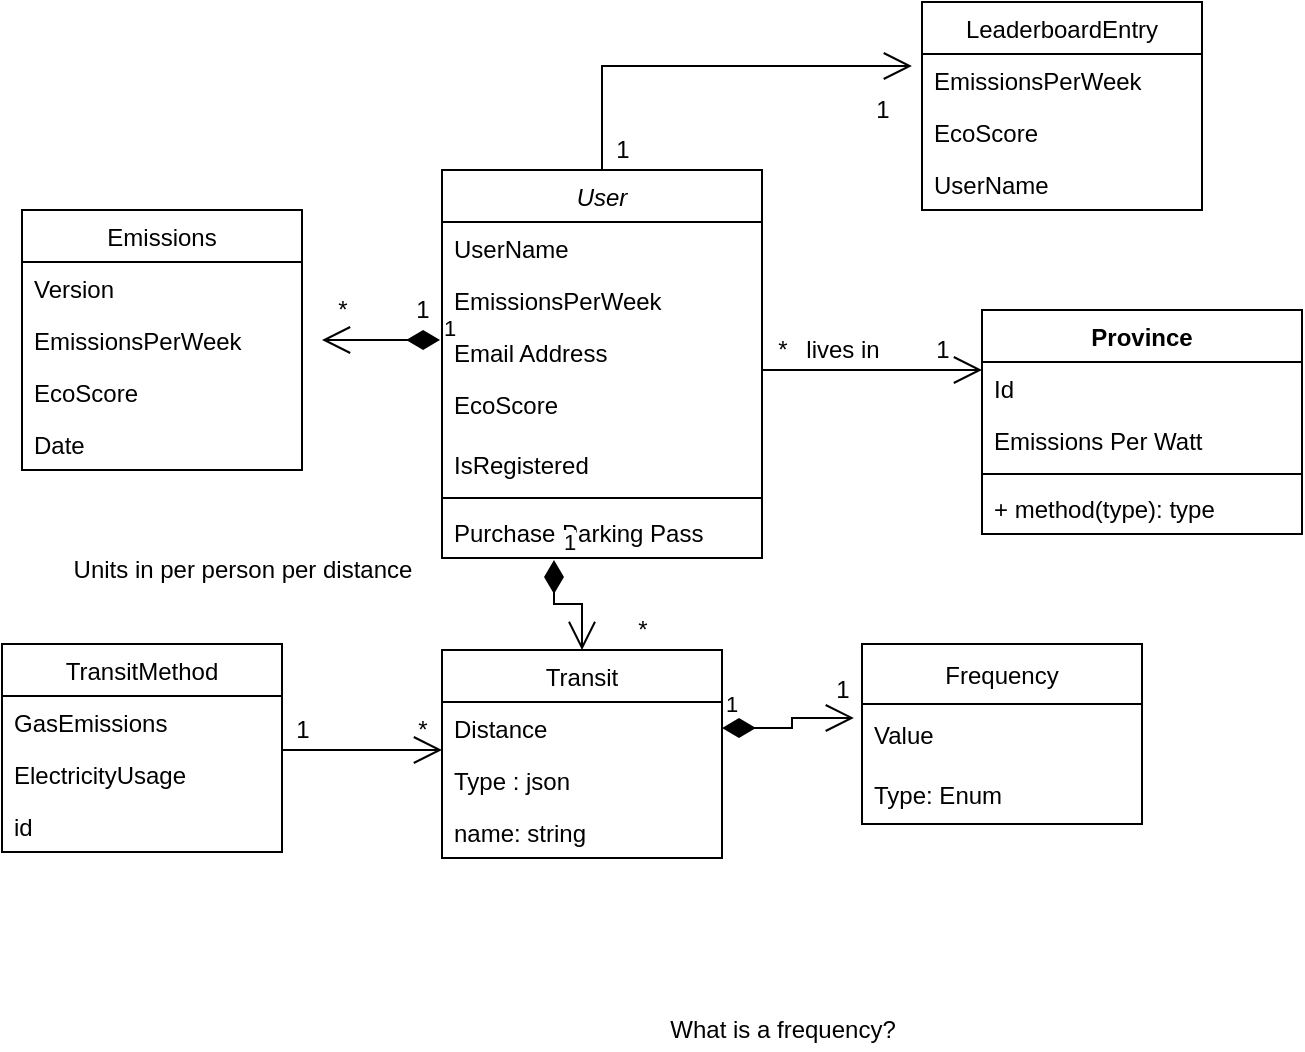 <mxfile version="15.5.2" type="github">
  <diagram id="C5RBs43oDa-KdzZeNtuy" name="Page-1">
    <mxGraphModel dx="1038" dy="572" grid="1" gridSize="10" guides="1" tooltips="1" connect="1" arrows="1" fold="1" page="1" pageScale="1" pageWidth="827" pageHeight="1169" math="0" shadow="0">
      <root>
        <mxCell id="WIyWlLk6GJQsqaUBKTNV-0" />
        <mxCell id="WIyWlLk6GJQsqaUBKTNV-1" parent="WIyWlLk6GJQsqaUBKTNV-0" />
        <mxCell id="zkfFHV4jXpPFQw0GAbJ--0" value="User" style="swimlane;fontStyle=2;align=center;verticalAlign=top;childLayout=stackLayout;horizontal=1;startSize=26;horizontalStack=0;resizeParent=1;resizeLast=0;collapsible=1;marginBottom=0;rounded=0;shadow=0;strokeWidth=1;" parent="WIyWlLk6GJQsqaUBKTNV-1" vertex="1">
          <mxGeometry x="220" y="120" width="160" height="194" as="geometry">
            <mxRectangle x="230" y="140" width="160" height="26" as="alternateBounds" />
          </mxGeometry>
        </mxCell>
        <mxCell id="zkfFHV4jXpPFQw0GAbJ--1" value="UserName" style="text;align=left;verticalAlign=top;spacingLeft=4;spacingRight=4;overflow=hidden;rotatable=0;points=[[0,0.5],[1,0.5]];portConstraint=eastwest;" parent="zkfFHV4jXpPFQw0GAbJ--0" vertex="1">
          <mxGeometry y="26" width="160" height="26" as="geometry" />
        </mxCell>
        <mxCell id="zkfFHV4jXpPFQw0GAbJ--2" value="EmissionsPerWeek" style="text;align=left;verticalAlign=top;spacingLeft=4;spacingRight=4;overflow=hidden;rotatable=0;points=[[0,0.5],[1,0.5]];portConstraint=eastwest;rounded=0;shadow=0;html=0;" parent="zkfFHV4jXpPFQw0GAbJ--0" vertex="1">
          <mxGeometry y="52" width="160" height="26" as="geometry" />
        </mxCell>
        <mxCell id="zkfFHV4jXpPFQw0GAbJ--3" value="Email Address" style="text;align=left;verticalAlign=top;spacingLeft=4;spacingRight=4;overflow=hidden;rotatable=0;points=[[0,0.5],[1,0.5]];portConstraint=eastwest;rounded=0;shadow=0;html=0;" parent="zkfFHV4jXpPFQw0GAbJ--0" vertex="1">
          <mxGeometry y="78" width="160" height="26" as="geometry" />
        </mxCell>
        <mxCell id="btw-yBy6Ns0sRc_u3H-1-38" value="EcoScore" style="text;align=left;verticalAlign=top;spacingLeft=4;spacingRight=4;overflow=hidden;rotatable=0;points=[[0,0.5],[1,0.5]];portConstraint=eastwest;rounded=0;shadow=0;html=0;" parent="zkfFHV4jXpPFQw0GAbJ--0" vertex="1">
          <mxGeometry y="104" width="160" height="30" as="geometry" />
        </mxCell>
        <mxCell id="btw-yBy6Ns0sRc_u3H-1-47" value="IsRegistered" style="text;align=left;verticalAlign=top;spacingLeft=4;spacingRight=4;overflow=hidden;rotatable=0;points=[[0,0.5],[1,0.5]];portConstraint=eastwest;rounded=0;shadow=0;html=0;" parent="zkfFHV4jXpPFQw0GAbJ--0" vertex="1">
          <mxGeometry y="134" width="160" height="26" as="geometry" />
        </mxCell>
        <mxCell id="zkfFHV4jXpPFQw0GAbJ--4" value="" style="line;html=1;strokeWidth=1;align=left;verticalAlign=middle;spacingTop=-1;spacingLeft=3;spacingRight=3;rotatable=0;labelPosition=right;points=[];portConstraint=eastwest;" parent="zkfFHV4jXpPFQw0GAbJ--0" vertex="1">
          <mxGeometry y="160" width="160" height="8" as="geometry" />
        </mxCell>
        <mxCell id="zkfFHV4jXpPFQw0GAbJ--5" value="Purchase Parking Pass" style="text;align=left;verticalAlign=top;spacingLeft=4;spacingRight=4;overflow=hidden;rotatable=0;points=[[0,0.5],[1,0.5]];portConstraint=eastwest;" parent="zkfFHV4jXpPFQw0GAbJ--0" vertex="1">
          <mxGeometry y="168" width="160" height="26" as="geometry" />
        </mxCell>
        <mxCell id="btw-yBy6Ns0sRc_u3H-1-6" value="Transit" style="swimlane;fontStyle=0;childLayout=stackLayout;horizontal=1;startSize=26;fillColor=none;horizontalStack=0;resizeParent=1;resizeParentMax=0;resizeLast=0;collapsible=1;marginBottom=0;" parent="WIyWlLk6GJQsqaUBKTNV-1" vertex="1">
          <mxGeometry x="220" y="360" width="140" height="104" as="geometry" />
        </mxCell>
        <mxCell id="btw-yBy6Ns0sRc_u3H-1-8" value="Distance" style="text;strokeColor=none;fillColor=none;align=left;verticalAlign=top;spacingLeft=4;spacingRight=4;overflow=hidden;rotatable=0;points=[[0,0.5],[1,0.5]];portConstraint=eastwest;" parent="btw-yBy6Ns0sRc_u3H-1-6" vertex="1">
          <mxGeometry y="26" width="140" height="26" as="geometry" />
        </mxCell>
        <mxCell id="O039nwb2ek_gguPQst8W-0" value="Type : json" style="text;strokeColor=none;fillColor=none;align=left;verticalAlign=top;spacingLeft=4;spacingRight=4;overflow=hidden;rotatable=0;points=[[0,0.5],[1,0.5]];portConstraint=eastwest;" parent="btw-yBy6Ns0sRc_u3H-1-6" vertex="1">
          <mxGeometry y="52" width="140" height="26" as="geometry" />
        </mxCell>
        <mxCell id="hwa-c6ww7SQmqR4LavUR-14" value="name: string" style="text;strokeColor=none;fillColor=none;align=left;verticalAlign=top;spacingLeft=4;spacingRight=4;overflow=hidden;rotatable=0;points=[[0,0.5],[1,0.5]];portConstraint=eastwest;" vertex="1" parent="btw-yBy6Ns0sRc_u3H-1-6">
          <mxGeometry y="78" width="140" height="26" as="geometry" />
        </mxCell>
        <mxCell id="btw-yBy6Ns0sRc_u3H-1-13" value="TransitMethod" style="swimlane;fontStyle=0;childLayout=stackLayout;horizontal=1;startSize=26;fillColor=none;horizontalStack=0;resizeParent=1;resizeParentMax=0;resizeLast=0;collapsible=1;marginBottom=0;" parent="WIyWlLk6GJQsqaUBKTNV-1" vertex="1">
          <mxGeometry y="357" width="140" height="104" as="geometry" />
        </mxCell>
        <mxCell id="btw-yBy6Ns0sRc_u3H-1-14" value="GasEmissions" style="text;strokeColor=none;fillColor=none;align=left;verticalAlign=top;spacingLeft=4;spacingRight=4;overflow=hidden;rotatable=0;points=[[0,0.5],[1,0.5]];portConstraint=eastwest;" parent="btw-yBy6Ns0sRc_u3H-1-13" vertex="1">
          <mxGeometry y="26" width="140" height="26" as="geometry" />
        </mxCell>
        <mxCell id="btw-yBy6Ns0sRc_u3H-1-15" value="ElectricityUsage" style="text;strokeColor=none;fillColor=none;align=left;verticalAlign=top;spacingLeft=4;spacingRight=4;overflow=hidden;rotatable=0;points=[[0,0.5],[1,0.5]];portConstraint=eastwest;" parent="btw-yBy6Ns0sRc_u3H-1-13" vertex="1">
          <mxGeometry y="52" width="140" height="26" as="geometry" />
        </mxCell>
        <mxCell id="btw-yBy6Ns0sRc_u3H-1-16" value="id" style="text;strokeColor=none;fillColor=none;align=left;verticalAlign=top;spacingLeft=4;spacingRight=4;overflow=hidden;rotatable=0;points=[[0,0.5],[1,0.5]];portConstraint=eastwest;" parent="btw-yBy6Ns0sRc_u3H-1-13" vertex="1">
          <mxGeometry y="78" width="140" height="26" as="geometry" />
        </mxCell>
        <mxCell id="btw-yBy6Ns0sRc_u3H-1-24" value="" style="endArrow=open;endFill=1;endSize=12;html=1;rounded=0;" parent="WIyWlLk6GJQsqaUBKTNV-1" edge="1">
          <mxGeometry width="160" relative="1" as="geometry">
            <mxPoint x="140" y="410" as="sourcePoint" />
            <mxPoint x="220" y="410" as="targetPoint" />
          </mxGeometry>
        </mxCell>
        <mxCell id="btw-yBy6Ns0sRc_u3H-1-26" value="Units in per person per distance" style="text;html=1;align=center;verticalAlign=middle;resizable=0;points=[];autosize=1;strokeColor=none;fillColor=none;" parent="WIyWlLk6GJQsqaUBKTNV-1" vertex="1">
          <mxGeometry x="30" y="310" width="180" height="20" as="geometry" />
        </mxCell>
        <mxCell id="btw-yBy6Ns0sRc_u3H-1-28" value="*" style="text;html=1;align=center;verticalAlign=middle;resizable=0;points=[];autosize=1;strokeColor=none;fillColor=none;" parent="WIyWlLk6GJQsqaUBKTNV-1" vertex="1">
          <mxGeometry x="310" y="340" width="20" height="20" as="geometry" />
        </mxCell>
        <mxCell id="btw-yBy6Ns0sRc_u3H-1-29" value="Province" style="swimlane;fontStyle=1;align=center;verticalAlign=top;childLayout=stackLayout;horizontal=1;startSize=26;horizontalStack=0;resizeParent=1;resizeParentMax=0;resizeLast=0;collapsible=1;marginBottom=0;" parent="WIyWlLk6GJQsqaUBKTNV-1" vertex="1">
          <mxGeometry x="490" y="190" width="160" height="112" as="geometry" />
        </mxCell>
        <mxCell id="btw-yBy6Ns0sRc_u3H-1-30" value="Id" style="text;strokeColor=none;fillColor=none;align=left;verticalAlign=top;spacingLeft=4;spacingRight=4;overflow=hidden;rotatable=0;points=[[0,0.5],[1,0.5]];portConstraint=eastwest;" parent="btw-yBy6Ns0sRc_u3H-1-29" vertex="1">
          <mxGeometry y="26" width="160" height="26" as="geometry" />
        </mxCell>
        <mxCell id="btw-yBy6Ns0sRc_u3H-1-48" value="Emissions Per Watt" style="text;strokeColor=none;fillColor=none;align=left;verticalAlign=top;spacingLeft=4;spacingRight=4;overflow=hidden;rotatable=0;points=[[0,0.5],[1,0.5]];portConstraint=eastwest;" parent="btw-yBy6Ns0sRc_u3H-1-29" vertex="1">
          <mxGeometry y="52" width="160" height="26" as="geometry" />
        </mxCell>
        <mxCell id="btw-yBy6Ns0sRc_u3H-1-31" value="" style="line;strokeWidth=1;fillColor=none;align=left;verticalAlign=middle;spacingTop=-1;spacingLeft=3;spacingRight=3;rotatable=0;labelPosition=right;points=[];portConstraint=eastwest;" parent="btw-yBy6Ns0sRc_u3H-1-29" vertex="1">
          <mxGeometry y="78" width="160" height="8" as="geometry" />
        </mxCell>
        <mxCell id="btw-yBy6Ns0sRc_u3H-1-32" value="+ method(type): type" style="text;strokeColor=none;fillColor=none;align=left;verticalAlign=top;spacingLeft=4;spacingRight=4;overflow=hidden;rotatable=0;points=[[0,0.5],[1,0.5]];portConstraint=eastwest;" parent="btw-yBy6Ns0sRc_u3H-1-29" vertex="1">
          <mxGeometry y="86" width="160" height="26" as="geometry" />
        </mxCell>
        <mxCell id="btw-yBy6Ns0sRc_u3H-1-34" value="1" style="endArrow=open;html=1;endSize=12;startArrow=diamondThin;startSize=14;startFill=1;edgeStyle=orthogonalEdgeStyle;align=left;verticalAlign=bottom;rounded=0;exitX=0.35;exitY=1.038;exitDx=0;exitDy=0;exitPerimeter=0;entryX=0.5;entryY=0;entryDx=0;entryDy=0;" parent="WIyWlLk6GJQsqaUBKTNV-1" source="zkfFHV4jXpPFQw0GAbJ--5" target="btw-yBy6Ns0sRc_u3H-1-6" edge="1">
          <mxGeometry x="-1" y="3" relative="1" as="geometry">
            <mxPoint x="250" y="300" as="sourcePoint" />
            <mxPoint x="410" y="300" as="targetPoint" />
          </mxGeometry>
        </mxCell>
        <mxCell id="btw-yBy6Ns0sRc_u3H-1-39" value="Emissions" style="swimlane;fontStyle=0;childLayout=stackLayout;horizontal=1;startSize=26;fillColor=none;horizontalStack=0;resizeParent=1;resizeParentMax=0;resizeLast=0;collapsible=1;marginBottom=0;" parent="WIyWlLk6GJQsqaUBKTNV-1" vertex="1">
          <mxGeometry x="10" y="140" width="140" height="130" as="geometry" />
        </mxCell>
        <mxCell id="btw-yBy6Ns0sRc_u3H-1-40" value="Version" style="text;strokeColor=none;fillColor=none;align=left;verticalAlign=top;spacingLeft=4;spacingRight=4;overflow=hidden;rotatable=0;points=[[0,0.5],[1,0.5]];portConstraint=eastwest;" parent="btw-yBy6Ns0sRc_u3H-1-39" vertex="1">
          <mxGeometry y="26" width="140" height="26" as="geometry" />
        </mxCell>
        <mxCell id="btw-yBy6Ns0sRc_u3H-1-41" value="EmissionsPerWeek" style="text;strokeColor=none;fillColor=none;align=left;verticalAlign=top;spacingLeft=4;spacingRight=4;overflow=hidden;rotatable=0;points=[[0,0.5],[1,0.5]];portConstraint=eastwest;" parent="btw-yBy6Ns0sRc_u3H-1-39" vertex="1">
          <mxGeometry y="52" width="140" height="26" as="geometry" />
        </mxCell>
        <mxCell id="btw-yBy6Ns0sRc_u3H-1-42" value="EcoScore" style="text;strokeColor=none;fillColor=none;align=left;verticalAlign=top;spacingLeft=4;spacingRight=4;overflow=hidden;rotatable=0;points=[[0,0.5],[1,0.5]];portConstraint=eastwest;" parent="btw-yBy6Ns0sRc_u3H-1-39" vertex="1">
          <mxGeometry y="78" width="140" height="26" as="geometry" />
        </mxCell>
        <mxCell id="btw-yBy6Ns0sRc_u3H-1-44" value="Date" style="text;strokeColor=none;fillColor=none;align=left;verticalAlign=top;spacingLeft=4;spacingRight=4;overflow=hidden;rotatable=0;points=[[0,0.5],[1,0.5]];portConstraint=eastwest;" parent="btw-yBy6Ns0sRc_u3H-1-39" vertex="1">
          <mxGeometry y="104" width="140" height="26" as="geometry" />
        </mxCell>
        <mxCell id="btw-yBy6Ns0sRc_u3H-1-45" value="1" style="endArrow=open;html=1;endSize=12;startArrow=diamondThin;startSize=14;startFill=1;edgeStyle=orthogonalEdgeStyle;align=left;verticalAlign=bottom;rounded=0;exitX=-0.006;exitY=0.269;exitDx=0;exitDy=0;exitPerimeter=0;" parent="WIyWlLk6GJQsqaUBKTNV-1" source="zkfFHV4jXpPFQw0GAbJ--3" edge="1">
          <mxGeometry x="-1" y="3" relative="1" as="geometry">
            <mxPoint x="160" y="90" as="sourcePoint" />
            <mxPoint x="160" y="205" as="targetPoint" />
          </mxGeometry>
        </mxCell>
        <mxCell id="btw-yBy6Ns0sRc_u3H-1-49" value="" style="endArrow=open;endFill=1;endSize=12;html=1;rounded=0;" parent="WIyWlLk6GJQsqaUBKTNV-1" edge="1">
          <mxGeometry width="160" relative="1" as="geometry">
            <mxPoint x="380" y="220" as="sourcePoint" />
            <mxPoint x="490" y="220" as="targetPoint" />
          </mxGeometry>
        </mxCell>
        <mxCell id="btw-yBy6Ns0sRc_u3H-1-50" value="*" style="text;html=1;align=center;verticalAlign=middle;resizable=0;points=[];autosize=1;strokeColor=none;fillColor=none;" parent="WIyWlLk6GJQsqaUBKTNV-1" vertex="1">
          <mxGeometry x="380" y="200" width="20" height="20" as="geometry" />
        </mxCell>
        <mxCell id="btw-yBy6Ns0sRc_u3H-1-51" value="1" style="text;html=1;align=center;verticalAlign=middle;resizable=0;points=[];autosize=1;strokeColor=none;fillColor=none;" parent="WIyWlLk6GJQsqaUBKTNV-1" vertex="1">
          <mxGeometry x="460" y="200" width="20" height="20" as="geometry" />
        </mxCell>
        <mxCell id="btw-yBy6Ns0sRc_u3H-1-53" value="lives in" style="text;html=1;align=center;verticalAlign=middle;resizable=0;points=[];autosize=1;strokeColor=none;fillColor=none;" parent="WIyWlLk6GJQsqaUBKTNV-1" vertex="1">
          <mxGeometry x="395" y="200" width="50" height="20" as="geometry" />
        </mxCell>
        <mxCell id="btw-yBy6Ns0sRc_u3H-1-59" value="LeaderboardEntry" style="swimlane;fontStyle=0;childLayout=stackLayout;horizontal=1;startSize=26;fillColor=none;horizontalStack=0;resizeParent=1;resizeParentMax=0;resizeLast=0;collapsible=1;marginBottom=0;" parent="WIyWlLk6GJQsqaUBKTNV-1" vertex="1">
          <mxGeometry x="460" y="36" width="140" height="104" as="geometry" />
        </mxCell>
        <mxCell id="btw-yBy6Ns0sRc_u3H-1-60" value="EmissionsPerWeek" style="text;strokeColor=none;fillColor=none;align=left;verticalAlign=top;spacingLeft=4;spacingRight=4;overflow=hidden;rotatable=0;points=[[0,0.5],[1,0.5]];portConstraint=eastwest;" parent="btw-yBy6Ns0sRc_u3H-1-59" vertex="1">
          <mxGeometry y="26" width="140" height="26" as="geometry" />
        </mxCell>
        <mxCell id="btw-yBy6Ns0sRc_u3H-1-61" value="EcoScore" style="text;strokeColor=none;fillColor=none;align=left;verticalAlign=top;spacingLeft=4;spacingRight=4;overflow=hidden;rotatable=0;points=[[0,0.5],[1,0.5]];portConstraint=eastwest;" parent="btw-yBy6Ns0sRc_u3H-1-59" vertex="1">
          <mxGeometry y="52" width="140" height="26" as="geometry" />
        </mxCell>
        <mxCell id="btw-yBy6Ns0sRc_u3H-1-62" value="UserName" style="text;strokeColor=none;fillColor=none;align=left;verticalAlign=top;spacingLeft=4;spacingRight=4;overflow=hidden;rotatable=0;points=[[0,0.5],[1,0.5]];portConstraint=eastwest;" parent="btw-yBy6Ns0sRc_u3H-1-59" vertex="1">
          <mxGeometry y="78" width="140" height="26" as="geometry" />
        </mxCell>
        <mxCell id="btw-yBy6Ns0sRc_u3H-1-63" value="" style="endArrow=open;endFill=1;endSize=12;html=1;rounded=0;exitX=0.5;exitY=0;exitDx=0;exitDy=0;entryX=-0.036;entryY=0.231;entryDx=0;entryDy=0;entryPerimeter=0;" parent="WIyWlLk6GJQsqaUBKTNV-1" source="zkfFHV4jXpPFQw0GAbJ--0" target="btw-yBy6Ns0sRc_u3H-1-60" edge="1">
          <mxGeometry width="160" relative="1" as="geometry">
            <mxPoint x="260" y="60" as="sourcePoint" />
            <mxPoint x="420" y="60" as="targetPoint" />
            <Array as="points">
              <mxPoint x="300" y="68" />
            </Array>
          </mxGeometry>
        </mxCell>
        <mxCell id="btw-yBy6Ns0sRc_u3H-1-64" value="1" style="text;html=1;align=center;verticalAlign=middle;resizable=0;points=[];autosize=1;strokeColor=none;fillColor=none;" parent="WIyWlLk6GJQsqaUBKTNV-1" vertex="1">
          <mxGeometry x="430" y="80" width="20" height="20" as="geometry" />
        </mxCell>
        <mxCell id="btw-yBy6Ns0sRc_u3H-1-65" value="1" style="text;html=1;align=center;verticalAlign=middle;resizable=0;points=[];autosize=1;strokeColor=none;fillColor=none;" parent="WIyWlLk6GJQsqaUBKTNV-1" vertex="1">
          <mxGeometry x="300" y="100" width="20" height="20" as="geometry" />
        </mxCell>
        <mxCell id="hwa-c6ww7SQmqR4LavUR-0" value="1" style="text;html=1;align=center;verticalAlign=middle;resizable=0;points=[];autosize=1;strokeColor=none;fillColor=none;" vertex="1" parent="WIyWlLk6GJQsqaUBKTNV-1">
          <mxGeometry x="200" y="180" width="20" height="20" as="geometry" />
        </mxCell>
        <mxCell id="hwa-c6ww7SQmqR4LavUR-1" value="*" style="text;html=1;align=center;verticalAlign=middle;resizable=0;points=[];autosize=1;strokeColor=none;fillColor=none;" vertex="1" parent="WIyWlLk6GJQsqaUBKTNV-1">
          <mxGeometry x="160" y="180" width="20" height="20" as="geometry" />
        </mxCell>
        <mxCell id="hwa-c6ww7SQmqR4LavUR-2" value="What is a frequency?" style="text;html=1;align=center;verticalAlign=middle;resizable=0;points=[];autosize=1;strokeColor=none;fillColor=none;" vertex="1" parent="WIyWlLk6GJQsqaUBKTNV-1">
          <mxGeometry x="325" y="540" width="130" height="20" as="geometry" />
        </mxCell>
        <mxCell id="hwa-c6ww7SQmqR4LavUR-3" value="Frequency" style="swimlane;fontStyle=0;childLayout=stackLayout;horizontal=1;startSize=30;horizontalStack=0;resizeParent=1;resizeParentMax=0;resizeLast=0;collapsible=1;marginBottom=0;" vertex="1" parent="WIyWlLk6GJQsqaUBKTNV-1">
          <mxGeometry x="430" y="357" width="140" height="90" as="geometry" />
        </mxCell>
        <mxCell id="hwa-c6ww7SQmqR4LavUR-5" value="Value" style="text;strokeColor=none;fillColor=none;align=left;verticalAlign=middle;spacingLeft=4;spacingRight=4;overflow=hidden;points=[[0,0.5],[1,0.5]];portConstraint=eastwest;rotatable=0;" vertex="1" parent="hwa-c6ww7SQmqR4LavUR-3">
          <mxGeometry y="30" width="140" height="30" as="geometry" />
        </mxCell>
        <mxCell id="hwa-c6ww7SQmqR4LavUR-6" value="Type: Enum" style="text;strokeColor=none;fillColor=none;align=left;verticalAlign=middle;spacingLeft=4;spacingRight=4;overflow=hidden;points=[[0,0.5],[1,0.5]];portConstraint=eastwest;rotatable=0;" vertex="1" parent="hwa-c6ww7SQmqR4LavUR-3">
          <mxGeometry y="60" width="140" height="30" as="geometry" />
        </mxCell>
        <mxCell id="hwa-c6ww7SQmqR4LavUR-8" value="1" style="endArrow=open;html=1;endSize=12;startArrow=diamondThin;startSize=14;startFill=1;edgeStyle=orthogonalEdgeStyle;align=left;verticalAlign=bottom;rounded=0;entryX=-0.029;entryY=0.233;entryDx=0;entryDy=0;entryPerimeter=0;" edge="1" parent="WIyWlLk6GJQsqaUBKTNV-1" source="btw-yBy6Ns0sRc_u3H-1-8" target="hwa-c6ww7SQmqR4LavUR-5">
          <mxGeometry x="-1" y="3" relative="1" as="geometry">
            <mxPoint x="370" y="450" as="sourcePoint" />
            <mxPoint x="530" y="450" as="targetPoint" />
          </mxGeometry>
        </mxCell>
        <mxCell id="hwa-c6ww7SQmqR4LavUR-10" value="*" style="text;html=1;align=center;verticalAlign=middle;resizable=0;points=[];autosize=1;strokeColor=none;fillColor=none;" vertex="1" parent="WIyWlLk6GJQsqaUBKTNV-1">
          <mxGeometry x="200" y="390" width="20" height="20" as="geometry" />
        </mxCell>
        <mxCell id="hwa-c6ww7SQmqR4LavUR-11" value="1" style="text;html=1;align=center;verticalAlign=middle;resizable=0;points=[];autosize=1;strokeColor=none;fillColor=none;" vertex="1" parent="WIyWlLk6GJQsqaUBKTNV-1">
          <mxGeometry x="140" y="390" width="20" height="20" as="geometry" />
        </mxCell>
        <mxCell id="hwa-c6ww7SQmqR4LavUR-12" value="1" style="text;html=1;align=center;verticalAlign=middle;resizable=0;points=[];autosize=1;strokeColor=none;fillColor=none;" vertex="1" parent="WIyWlLk6GJQsqaUBKTNV-1">
          <mxGeometry x="410" y="370" width="20" height="20" as="geometry" />
        </mxCell>
      </root>
    </mxGraphModel>
  </diagram>
</mxfile>
